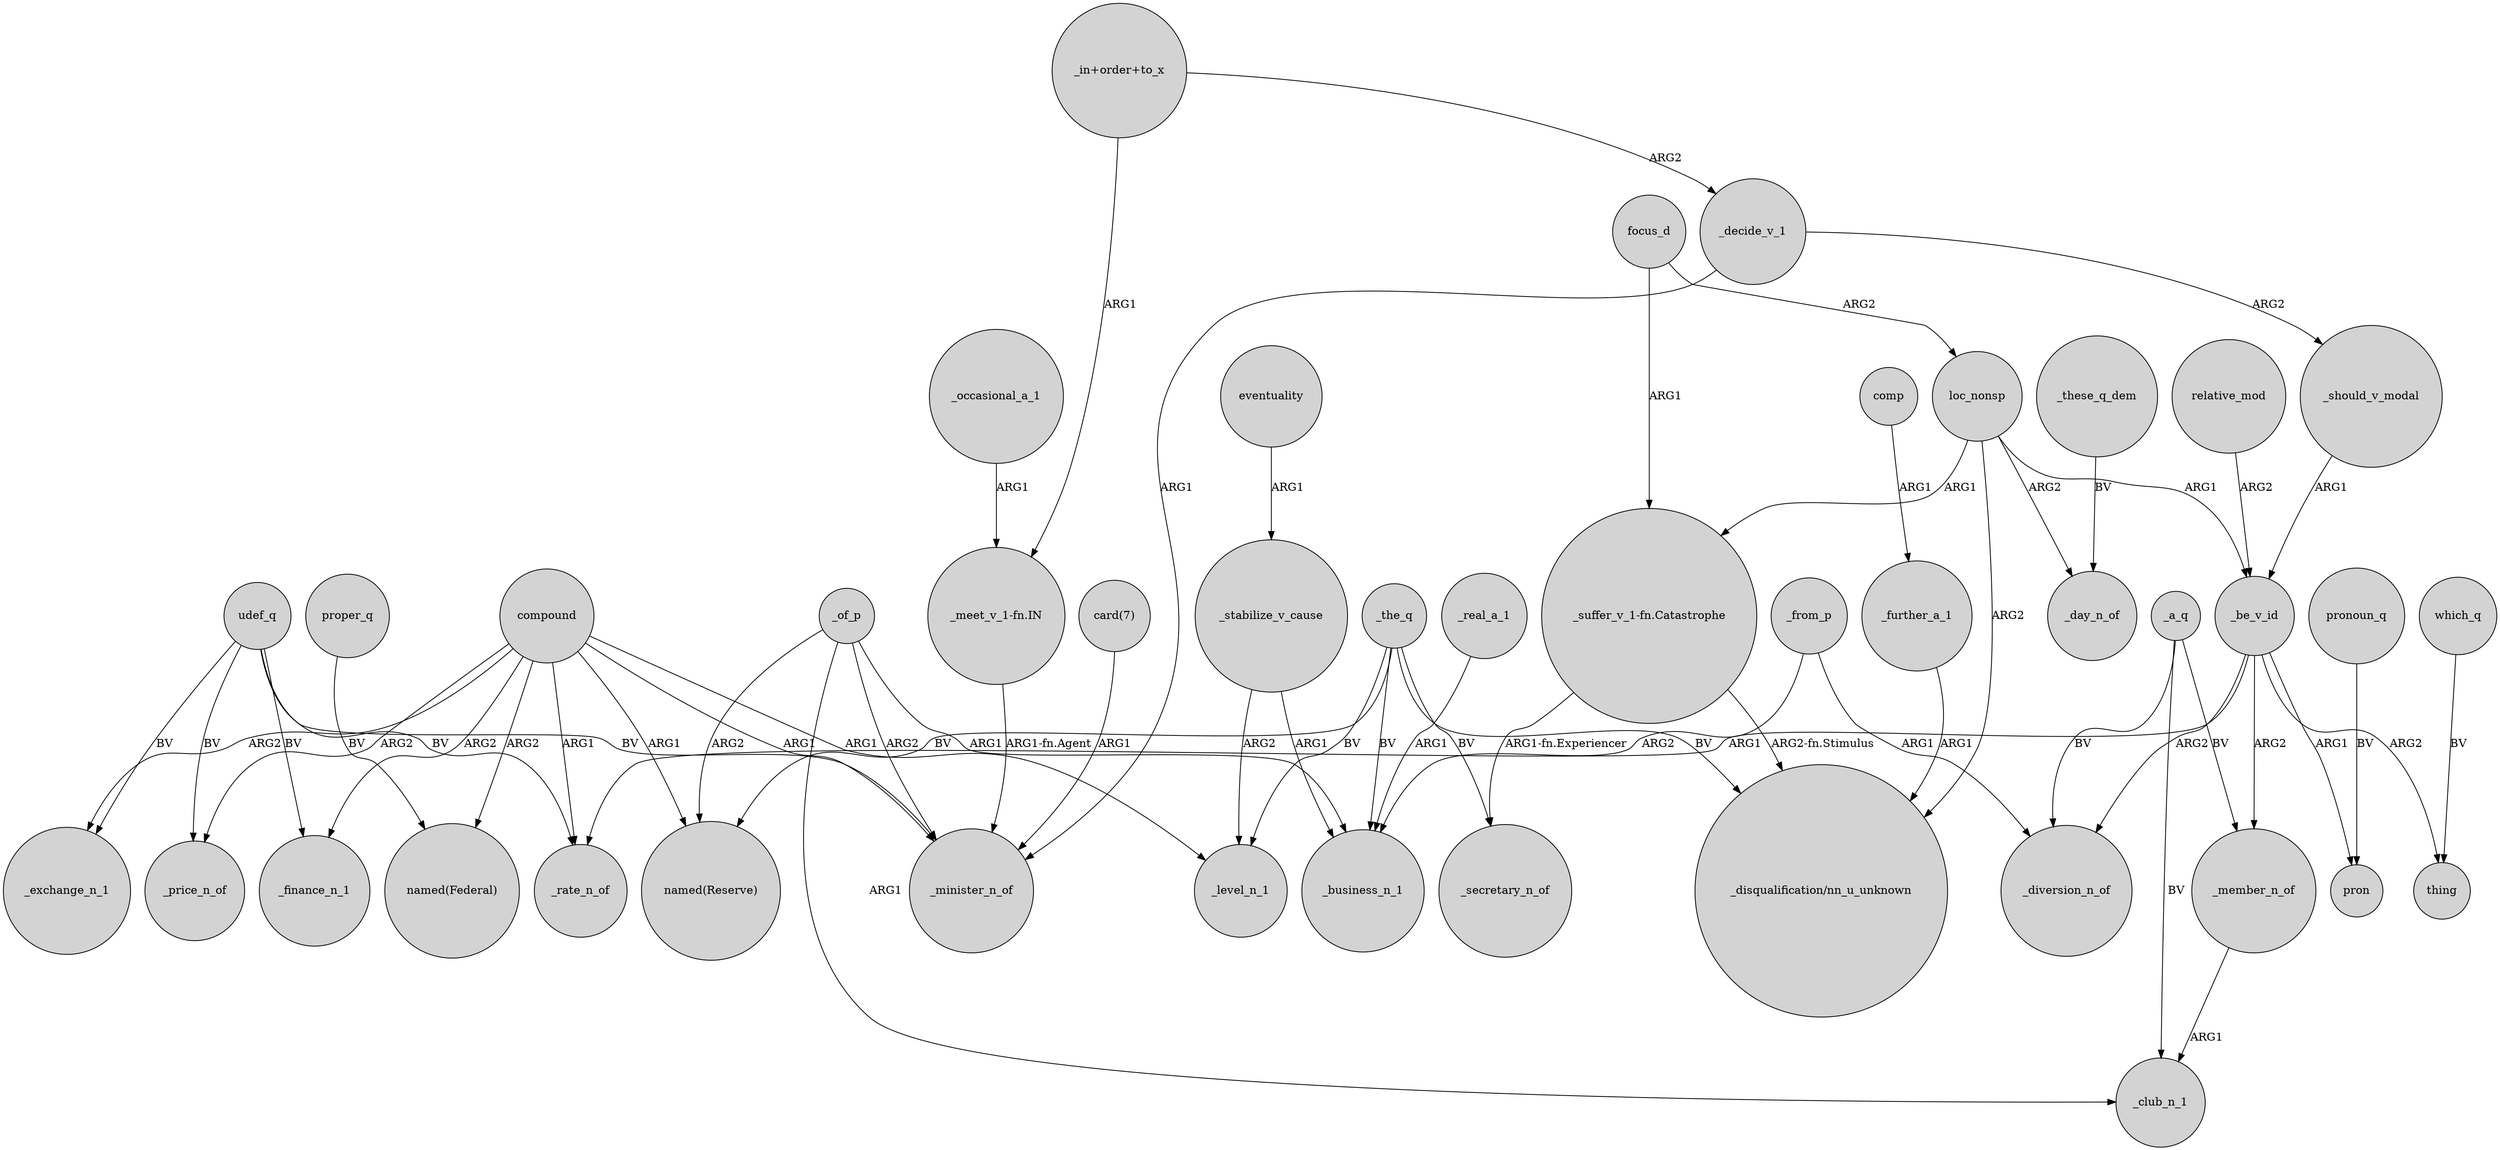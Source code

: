 digraph {
	node [shape=circle style=filled]
	compound -> "named(Reserve)" [label=ARG1]
	_the_q -> _business_n_1 [label=BV]
	focus_d -> loc_nonsp [label=ARG2]
	"_suffer_v_1-fn.Catastrophe" -> _secretary_n_of [label="ARG1-fn.Experiencer"]
	_the_q -> "_disqualification/nn_u_unknown" [label=BV]
	_further_a_1 -> "_disqualification/nn_u_unknown" [label=ARG1]
	_member_n_of -> _club_n_1 [label=ARG1]
	"_in+order+to_x" -> _decide_v_1 [label=ARG2]
	compound -> _price_n_of [label=ARG2]
	udef_q -> _price_n_of [label=BV]
	_decide_v_1 -> _minister_n_of [label=ARG1]
	udef_q -> _finance_n_1 [label=BV]
	_of_p -> _club_n_1 [label=ARG1]
	relative_mod -> _be_v_id [label=ARG2]
	_the_q -> "named(Reserve)" [label=BV]
	_stabilize_v_cause -> _business_n_1 [label=ARG1]
	compound -> _rate_n_of [label=ARG1]
	udef_q -> _rate_n_of [label=BV]
	compound -> _finance_n_1 [label=ARG2]
	loc_nonsp -> "_disqualification/nn_u_unknown" [label=ARG2]
	_of_p -> _business_n_1 [label=ARG1]
	_the_q -> _level_n_1 [label=BV]
	_occasional_a_1 -> "_meet_v_1-fn.IN" [label=ARG1]
	_be_v_id -> _diversion_n_of [label=ARG2]
	_real_a_1 -> _business_n_1 [label=ARG1]
	_be_v_id -> pron [label=ARG1]
	compound -> _exchange_n_1 [label=ARG2]
	_the_q -> _secretary_n_of [label=BV]
	_these_q_dem -> _day_n_of [label=BV]
	_of_p -> "named(Reserve)" [label=ARG2]
	_be_v_id -> _member_n_of [label=ARG2]
	"card(7)" -> _minister_n_of [label=ARG1]
	pronoun_q -> pron [label=BV]
	focus_d -> "_suffer_v_1-fn.Catastrophe" [label=ARG1]
	compound -> _minister_n_of [label=ARG1]
	comp -> _further_a_1 [label=ARG1]
	_be_v_id -> _rate_n_of [label=ARG1]
	"_suffer_v_1-fn.Catastrophe" -> "_disqualification/nn_u_unknown" [label="ARG2-fn.Stimulus"]
	proper_q -> "named(Federal)" [label=BV]
	eventuality -> _stabilize_v_cause [label=ARG1]
	loc_nonsp -> _day_n_of [label=ARG2]
	udef_q -> _minister_n_of [label=BV]
	_from_p -> _diversion_n_of [label=ARG1]
	_from_p -> _business_n_1 [label=ARG2]
	_of_p -> _minister_n_of [label=ARG2]
	"_meet_v_1-fn.IN" -> _minister_n_of [label="ARG1-fn.Agent"]
	loc_nonsp -> _be_v_id [label=ARG1]
	_a_q -> _diversion_n_of [label=BV]
	_should_v_modal -> _be_v_id [label=ARG1]
	loc_nonsp -> "_suffer_v_1-fn.Catastrophe" [label=ARG1]
	udef_q -> _exchange_n_1 [label=BV]
	_stabilize_v_cause -> _level_n_1 [label=ARG2]
	_be_v_id -> thing [label=ARG2]
	compound -> _level_n_1 [label=ARG1]
	"_in+order+to_x" -> "_meet_v_1-fn.IN" [label=ARG1]
	_a_q -> _member_n_of [label=BV]
	compound -> "named(Federal)" [label=ARG2]
	_decide_v_1 -> _should_v_modal [label=ARG2]
	_a_q -> _club_n_1 [label=BV]
	which_q -> thing [label=BV]
}
